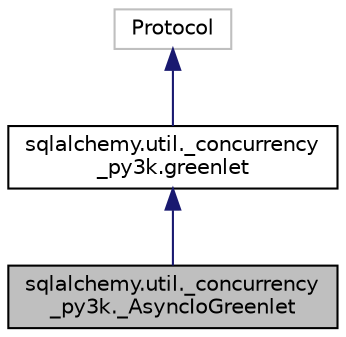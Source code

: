 digraph "sqlalchemy.util._concurrency_py3k._AsyncIoGreenlet"
{
 // LATEX_PDF_SIZE
  edge [fontname="Helvetica",fontsize="10",labelfontname="Helvetica",labelfontsize="10"];
  node [fontname="Helvetica",fontsize="10",shape=record];
  Node1 [label="sqlalchemy.util._concurrency\l_py3k._AsyncIoGreenlet",height=0.2,width=0.4,color="black", fillcolor="grey75", style="filled", fontcolor="black",tooltip=" "];
  Node2 -> Node1 [dir="back",color="midnightblue",fontsize="10",style="solid",fontname="Helvetica"];
  Node2 [label="sqlalchemy.util._concurrency\l_py3k.greenlet",height=0.2,width=0.4,color="black", fillcolor="white", style="filled",URL="$classsqlalchemy_1_1util_1_1__concurrency__py3k_1_1greenlet.html",tooltip=" "];
  Node3 -> Node2 [dir="back",color="midnightblue",fontsize="10",style="solid",fontname="Helvetica"];
  Node3 [label="Protocol",height=0.2,width=0.4,color="grey75", fillcolor="white", style="filled",tooltip=" "];
}
